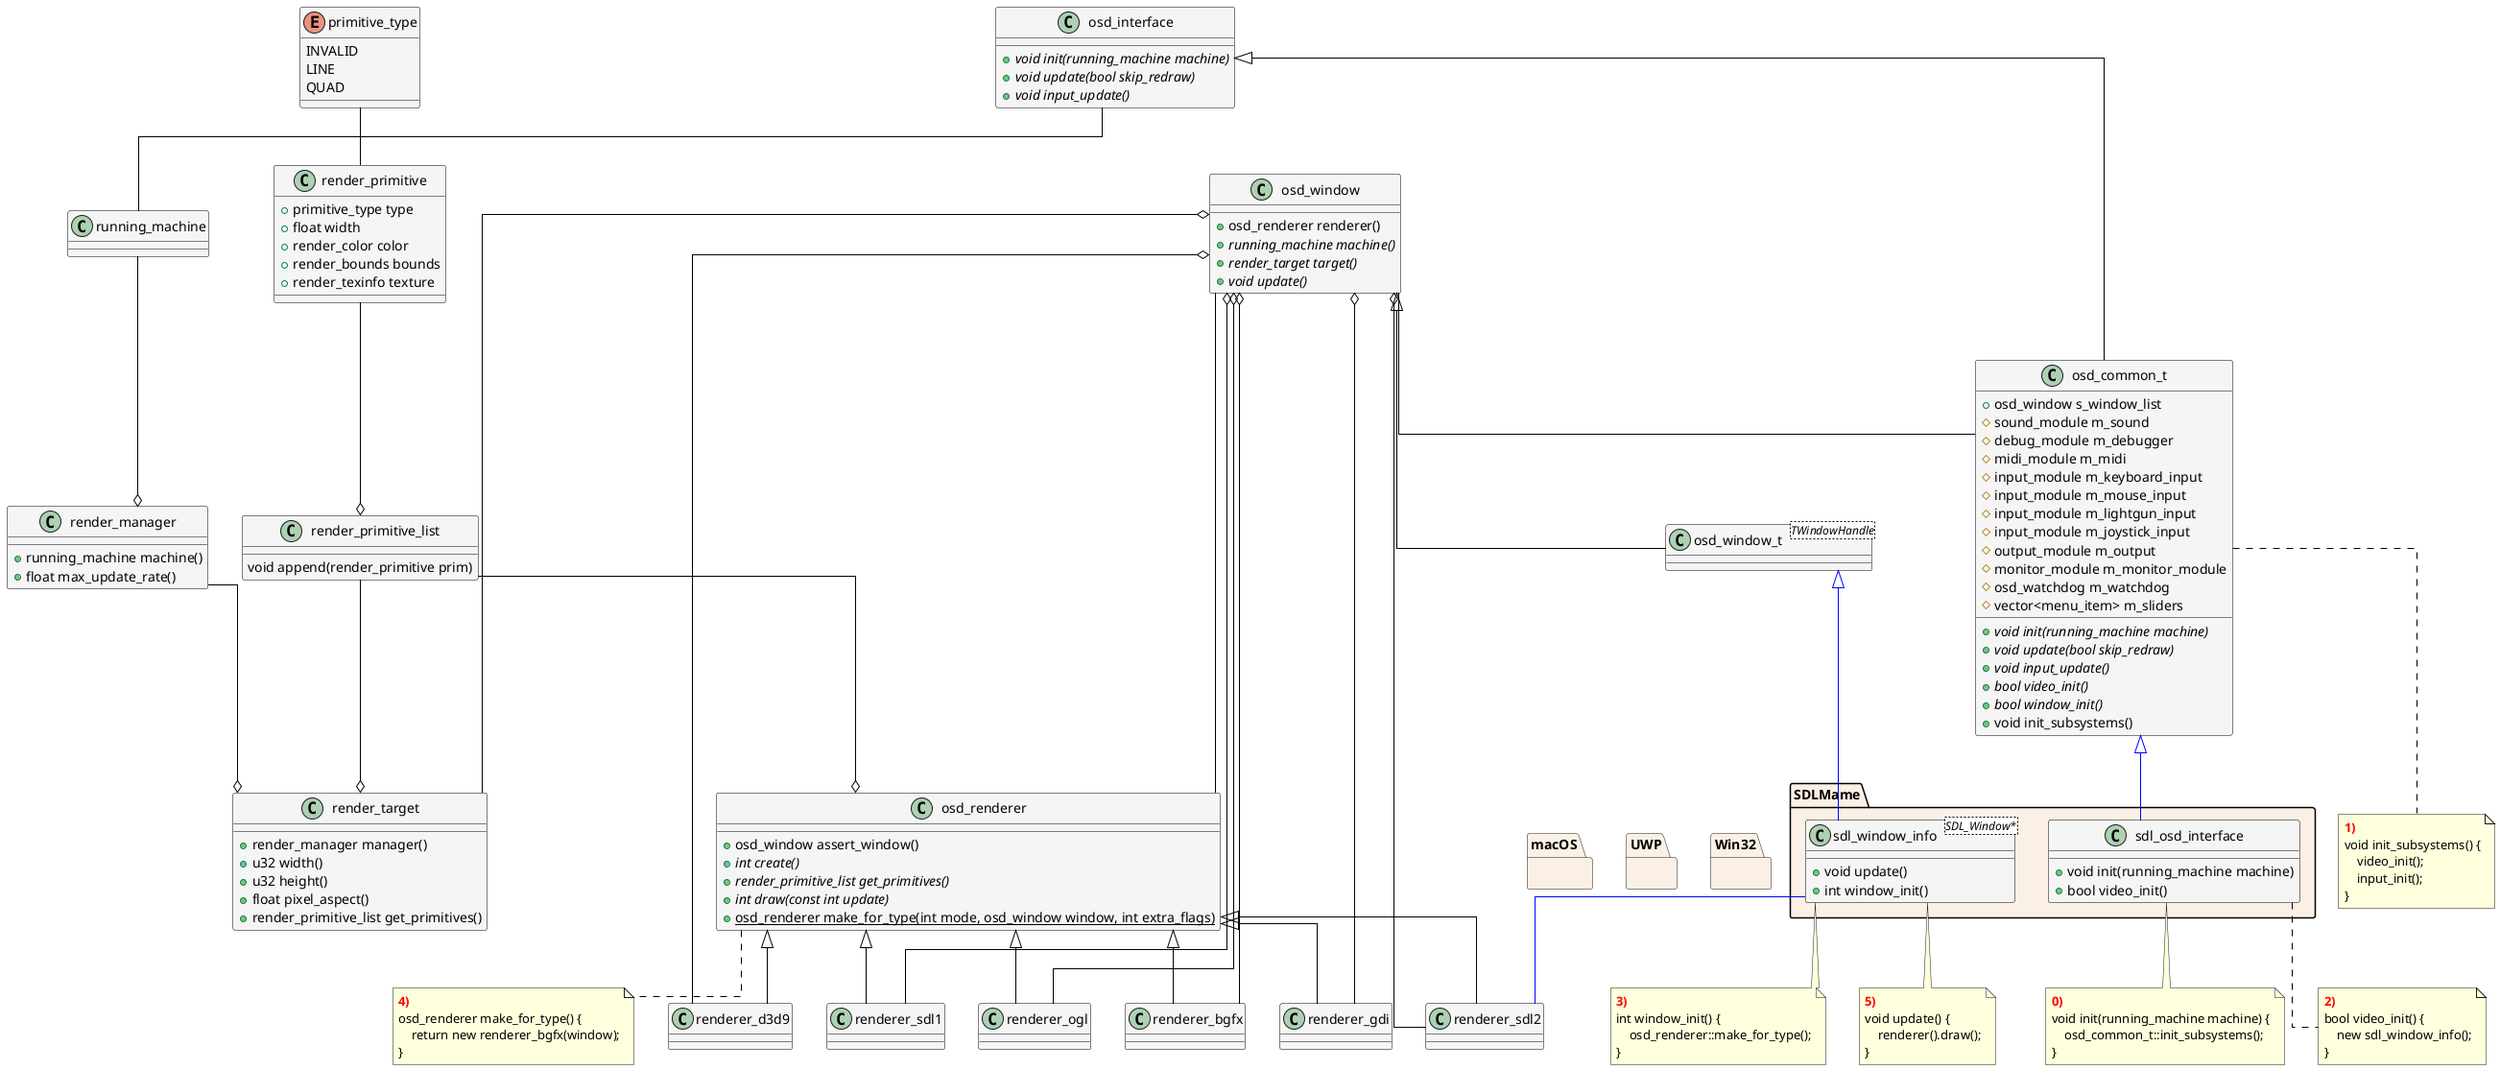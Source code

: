 @startuml mame

page 2x1

skinparam linetype ortho
skinparam ArrowColor black
skinparam shadowing false

skinparam class {
    BackgroundColor WhiteSmoke
    BorderColor black
}

skinparam package {
    BackgroundColor Linen
}

set namespaceSeparator ::

enum primitive_type
{
    INVALID
    LINE
    QUAD
}

class render_manager {
    +running_machine machine()
    +float max_update_rate()
}

running_machine --o render_manager

class osd_renderer {
    +osd_window assert_window()
    {abstract} +int create()
    {abstract} +render_primitive_list get_primitives()
    {abstract} +int draw(const int update)
    {static} +osd_renderer make_for_type(int mode, osd_window window, int extra_flags)
}

note as note_osd_renderer_make_for_type
<b><color:Red>4)</color></b>
osd_renderer make_for_type() {
    return new renderer_bgfx(window);
}
end note

osd_renderer .. note_osd_renderer_make_for_type

render_primitive_list --o osd_renderer
render_primitive --o render_primitive_list
primitive_type -- render_primitive

class render_primitive {
    +primitive_type type
    +float width
    +render_color color
    +render_bounds bounds
    +render_texinfo texture
}

class render_primitive_list {
    void append(render_primitive prim)
}

together {
    class renderer_ogl extends osd_renderer
    class renderer_bgfx extends osd_renderer
    class renderer_gdi extends osd_renderer
    class renderer_d3d9 extends osd_renderer
    class renderer_sdl1 extends osd_renderer
    class renderer_sdl2 extends osd_renderer
}

osd_window o-- renderer_ogl
osd_window o-- renderer_bgfx
osd_window o-- renderer_gdi
osd_window o-- renderer_d3d9
osd_window o-- renderer_sdl1
osd_window o-- renderer_sdl2

osd_window o-- render_target
osd_window -- osd_renderer

class osd_window_t<TWindowHandle> extends osd_window

together {
    package Win32 {}
    package UWP {}
    package macOS {}
    package SDLMame {}
}

SDLMame::sdl_window_info -[#blue]- renderer_sdl2

class osd_window {    
    +osd_renderer renderer()
    {abstract} +running_machine machine()
    {abstract} +render_target target()
    {abstract} +void update()
}

render_manager --o render_target
render_primitive_list --o render_target

class render_target
{
    +render_manager manager()
    +u32 width()
    +u32 height()
    +float pixel_aspect()
    +render_primitive_list get_primitives()
}

class SDLMame::sdl_window_info<SDL_Window*> {
    +void update()
    +int window_init()
}

osd_window_t <|-[#blue]- SDLMame::sdl_window_info
osd_common_t <|-[#blue]- SDLMame::sdl_osd_interface

class SDLMame::sdl_osd_interface {
    +void init(running_machine machine)
    +bool video_init()
}

note as note_5_sdl_window_info
<b><color:Red>5)</color></b>
void update() {
    renderer().draw();
}
end note

note as note_4_sdl_window_info
<b><color:Red>3)</color></b>
int window_init() {
    osd_renderer::make_for_type();
}
end note

note as note_2_sdl_osd_interface
<b><color:Red>2)</color></b>
bool video_init() {
    new sdl_window_info();
}
end note

SDLMame::sdl_osd_interface .. note_2_sdl_osd_interface
SDLMame::sdl_window_info .. note_4_sdl_window_info
SDLMame::sdl_window_info .. note_5_sdl_window_info

osd_window -- osd_common_t

osd_interface -- running_machine

osd_interface <|-- osd_common_t

class osd_interface {
	{abstract} +void init(running_machine machine)
	{abstract} +void update(bool skip_redraw)
	{abstract} +void input_update()
}

class osd_common_t {
    +osd_window s_window_list
    #sound_module m_sound
    #debug_module m_debugger
    #midi_module m_midi
    #input_module m_keyboard_input
    #input_module m_mouse_input
    #input_module m_lightgun_input
    #input_module m_joystick_input
    #output_module m_output
    #monitor_module m_monitor_module
    #osd_watchdog m_watchdog
    #vector<menu_item> m_sliders
    {abstract} + void init(running_machine machine)
    {abstract} + void update(bool skip_redraw)
    {abstract} + void input_update()
    {abstract} +bool video_init()
    {abstract} +bool window_init()
    +void init_subsystems()
}

note as note_osd_common_t_init_subsystems
<b><color:Red>1)</color></b>
void init_subsystems() {
    video_init();
    input_init();
}
end note

osd_common_t .. note_osd_common_t_init_subsystems

note as note_sdl_osd_interface_init
<b><color:Red>0)</color></b>
void init(running_machine machine) {
    osd_common_t::init_subsystems();
}
end note

SDLMame::sdl_osd_interface .. note_sdl_osd_interface_init

@enduml